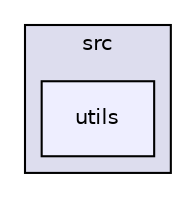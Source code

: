 digraph "/home/lwz/libmesh/src/utils" {
  compound=true
  node [ fontsize="10", fontname="Helvetica"];
  edge [ labelfontsize="10", labelfontname="Helvetica"];
  subgraph clusterdir_b67bea1992da7c14177dd4764c9b03c0 {
    graph [ bgcolor="#ddddee", pencolor="black", label="src" fontname="Helvetica", fontsize="10", URL="dir_b67bea1992da7c14177dd4764c9b03c0.html"]
  dir_6c0ca45eb2c1f3d268151e81241ae7ef [shape=box, label="utils", style="filled", fillcolor="#eeeeff", pencolor="black", URL="dir_6c0ca45eb2c1f3d268151e81241ae7ef.html"];
  }
}
